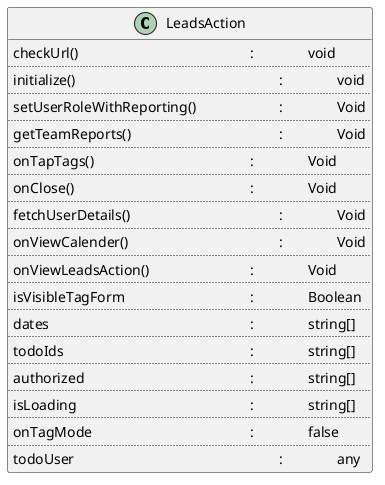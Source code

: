 @startuml homePage class diagram

class LeadsAction {
  checkUrl() \t\t\t\t\t\t : \t\t void
  ..
  initialize() \t\t\t\t\t\t\t : \t\t void
  ..
  setUserRoleWithReporting() \t\t\t : \t\t Void
  ..
  getTeamReports() \t\t\t\t\t : \t\t Void
  ..
  onTapTags() \t\t\t\t\t\t : \t\t Void
  ..
  onClose() \t\t\t\t\t\t : \t\t Void
  ..
  fetchUserDetails()  \t\t\t\t\t : \t\t Void
  ..
  onViewCalender() \t\t\t\t\t : \t\t Void
  ..
  onViewLeadsAction() \t\t\t\t : \t\t Void
  ..
  isVisibleTagForm \t\t\t\t\t : \t\t Boolean
  ..
  dates \t\t\t\t\t\t\t : \t\t string[]
  ..
  todoIds \t\t\t\t\t\t\t : \t\t string[]
  ..
  authorized \t\t\t\t\t\t : \t\t string[]
  ..
  isLoading \t\t\t\t\t\t : \t\t string[]
  ..
  onTagMode \t\t\t\t\t\t : \t\t false
  ..
  todoUser \t\t\t\t\t\t\t : \t\t any
}

@enduml